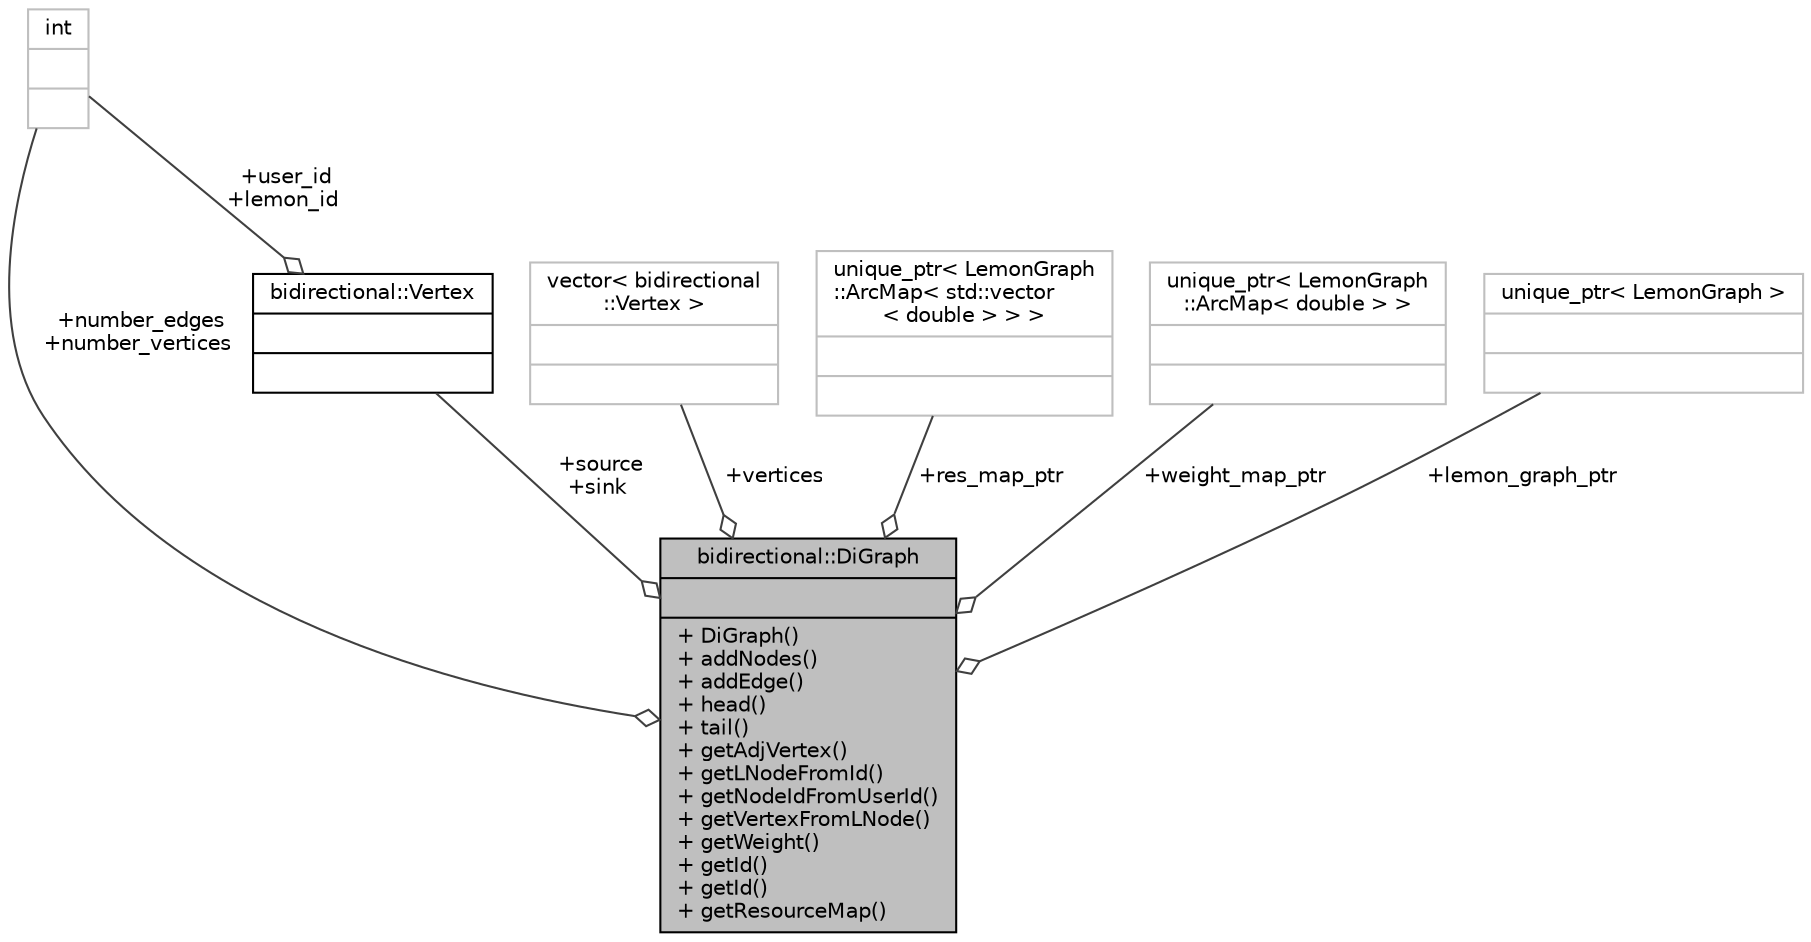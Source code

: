 digraph "bidirectional::DiGraph"
{
  bgcolor="transparent";
  edge [fontname="Helvetica",fontsize="10",labelfontname="Helvetica",labelfontsize="10"];
  node [fontname="Helvetica",fontsize="10",shape=record];
  Node1 [label="{bidirectional::DiGraph\n||+ DiGraph()\l+ addNodes()\l+ addEdge()\l+ head()\l+ tail()\l+ getAdjVertex()\l+ getLNodeFromId()\l+ getNodeIdFromUserId()\l+ getVertexFromLNode()\l+ getWeight()\l+ getId()\l+ getId()\l+ getResourceMap()\l}",height=0.2,width=0.4,color="black", fillcolor="grey75", style="filled", fontcolor="black"];
  Node2 -> Node1 [color="grey25",fontsize="10",style="solid",label=" +source\n+sink" ,arrowhead="odiamond",fontname="Helvetica"];
  Node2 [label="{bidirectional::Vertex\n||}",height=0.2,width=0.4,color="black",URL="$structbidirectional_1_1Vertex.html"];
  Node3 -> Node2 [color="grey25",fontsize="10",style="solid",label=" +user_id\n+lemon_id" ,arrowhead="odiamond",fontname="Helvetica"];
  Node3 [label="{int\n||}",height=0.2,width=0.4,color="grey75"];
  Node4 -> Node1 [color="grey25",fontsize="10",style="solid",label=" +vertices" ,arrowhead="odiamond",fontname="Helvetica"];
  Node4 [label="{vector\< bidirectional\l::Vertex \>\n||}",height=0.2,width=0.4,color="grey75"];
  Node3 -> Node1 [color="grey25",fontsize="10",style="solid",label=" +number_edges\n+number_vertices" ,arrowhead="odiamond",fontname="Helvetica"];
  Node5 -> Node1 [color="grey25",fontsize="10",style="solid",label=" +res_map_ptr" ,arrowhead="odiamond",fontname="Helvetica"];
  Node5 [label="{unique_ptr\< LemonGraph\l::ArcMap\< std::vector\l\< double \> \> \>\n||}",height=0.2,width=0.4,color="grey75"];
  Node6 -> Node1 [color="grey25",fontsize="10",style="solid",label=" +weight_map_ptr" ,arrowhead="odiamond",fontname="Helvetica"];
  Node6 [label="{unique_ptr\< LemonGraph\l::ArcMap\< double \> \>\n||}",height=0.2,width=0.4,color="grey75"];
  Node7 -> Node1 [color="grey25",fontsize="10",style="solid",label=" +lemon_graph_ptr" ,arrowhead="odiamond",fontname="Helvetica"];
  Node7 [label="{unique_ptr\< LemonGraph \>\n||}",height=0.2,width=0.4,color="grey75"];
}
